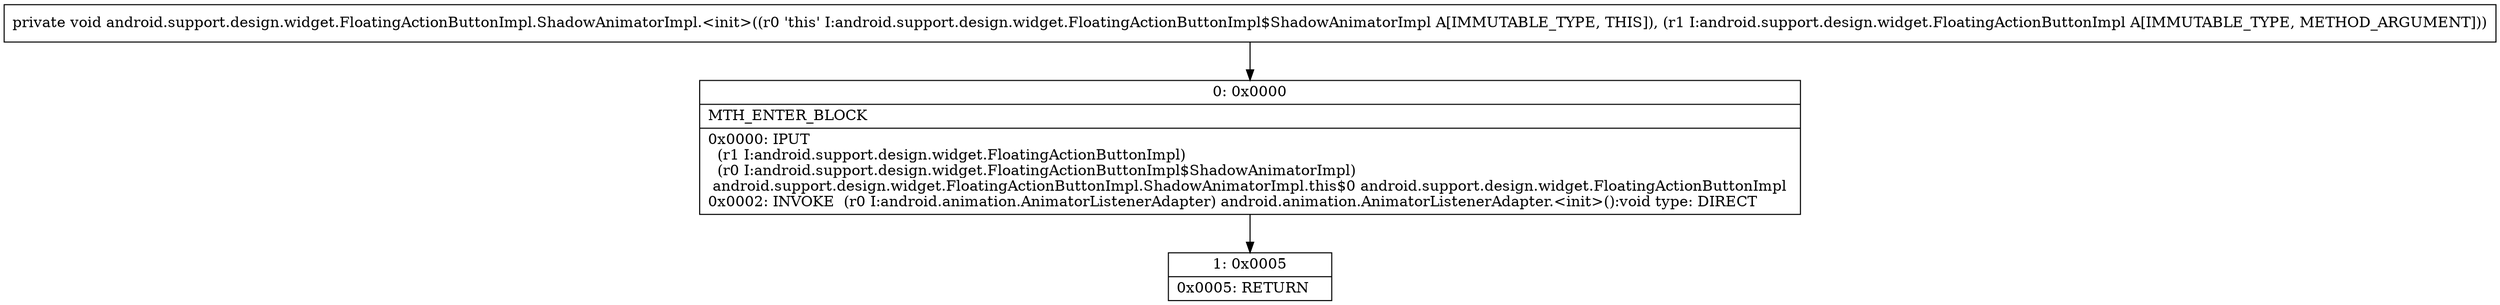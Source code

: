 digraph "CFG forandroid.support.design.widget.FloatingActionButtonImpl.ShadowAnimatorImpl.\<init\>(Landroid\/support\/design\/widget\/FloatingActionButtonImpl;)V" {
Node_0 [shape=record,label="{0\:\ 0x0000|MTH_ENTER_BLOCK\l|0x0000: IPUT  \l  (r1 I:android.support.design.widget.FloatingActionButtonImpl)\l  (r0 I:android.support.design.widget.FloatingActionButtonImpl$ShadowAnimatorImpl)\l android.support.design.widget.FloatingActionButtonImpl.ShadowAnimatorImpl.this$0 android.support.design.widget.FloatingActionButtonImpl \l0x0002: INVOKE  (r0 I:android.animation.AnimatorListenerAdapter) android.animation.AnimatorListenerAdapter.\<init\>():void type: DIRECT \l}"];
Node_1 [shape=record,label="{1\:\ 0x0005|0x0005: RETURN   \l}"];
MethodNode[shape=record,label="{private void android.support.design.widget.FloatingActionButtonImpl.ShadowAnimatorImpl.\<init\>((r0 'this' I:android.support.design.widget.FloatingActionButtonImpl$ShadowAnimatorImpl A[IMMUTABLE_TYPE, THIS]), (r1 I:android.support.design.widget.FloatingActionButtonImpl A[IMMUTABLE_TYPE, METHOD_ARGUMENT])) }"];
MethodNode -> Node_0;
Node_0 -> Node_1;
}

